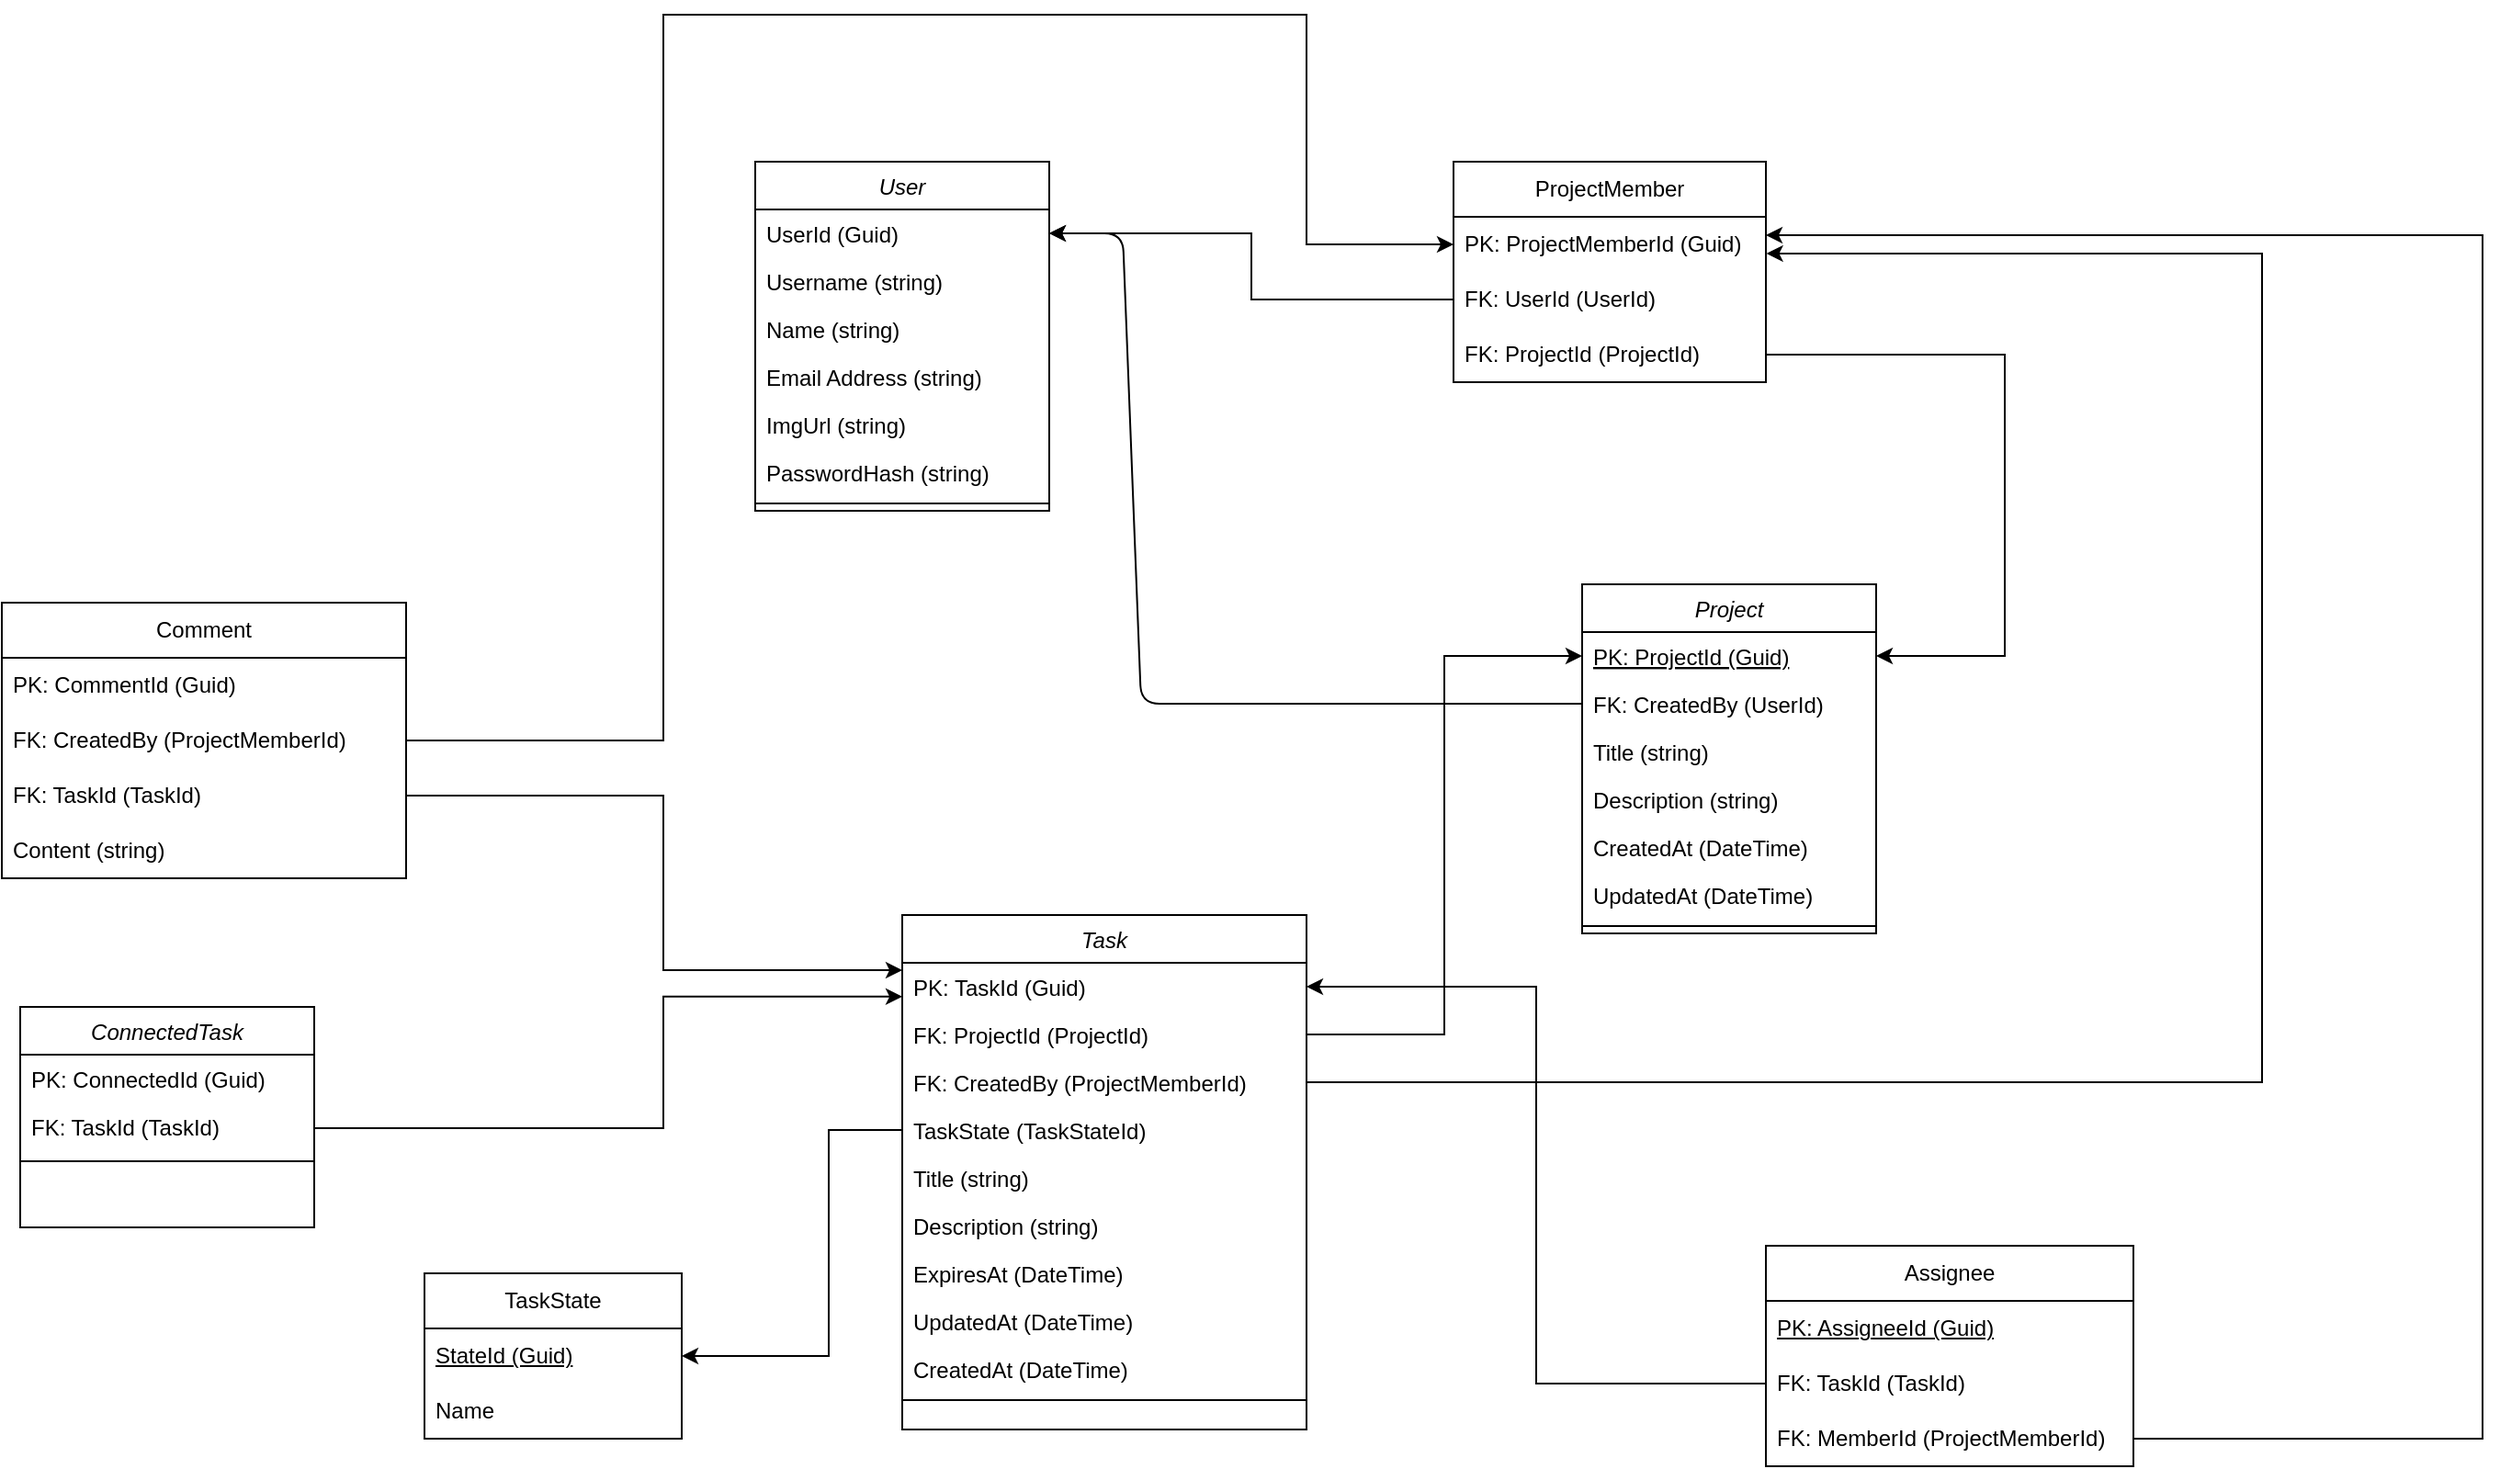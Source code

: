 <mxfile>
    <diagram id="C5RBs43oDa-KdzZeNtuy" name="Page-1">
        <mxGraphModel dx="919" dy="733" grid="1" gridSize="10" guides="1" tooltips="1" connect="1" arrows="1" fold="1" page="1" pageScale="1" pageWidth="827" pageHeight="1169" math="0" shadow="0">
            <root>
                <mxCell id="WIyWlLk6GJQsqaUBKTNV-0"/>
                <mxCell id="WIyWlLk6GJQsqaUBKTNV-1" parent="WIyWlLk6GJQsqaUBKTNV-0"/>
                <mxCell id="zkfFHV4jXpPFQw0GAbJ--0" value="User" style="swimlane;fontStyle=2;align=center;verticalAlign=top;childLayout=stackLayout;horizontal=1;startSize=26;horizontalStack=0;resizeParent=1;resizeLast=0;collapsible=1;marginBottom=0;rounded=0;shadow=0;strokeWidth=1;" parent="WIyWlLk6GJQsqaUBKTNV-1" vertex="1">
                    <mxGeometry x="490" y="190" width="160" height="190" as="geometry">
                        <mxRectangle x="230" y="140" width="160" height="26" as="alternateBounds"/>
                    </mxGeometry>
                </mxCell>
                <mxCell id="tAFzCg3SyGert5Uo2pXk-0" value="UserId (Guid)" style="text;align=left;verticalAlign=top;spacingLeft=4;spacingRight=4;overflow=hidden;rotatable=0;points=[[0,0.5],[1,0.5]];portConstraint=eastwest;" parent="zkfFHV4jXpPFQw0GAbJ--0" vertex="1">
                    <mxGeometry y="26" width="160" height="26" as="geometry"/>
                </mxCell>
                <mxCell id="tAFzCg3SyGert5Uo2pXk-1" value="Username (string)" style="text;align=left;verticalAlign=top;spacingLeft=4;spacingRight=4;overflow=hidden;rotatable=0;points=[[0,0.5],[1,0.5]];portConstraint=eastwest;" parent="zkfFHV4jXpPFQw0GAbJ--0" vertex="1">
                    <mxGeometry y="52" width="160" height="26" as="geometry"/>
                </mxCell>
                <mxCell id="zkfFHV4jXpPFQw0GAbJ--1" value="Name (string)" style="text;align=left;verticalAlign=top;spacingLeft=4;spacingRight=4;overflow=hidden;rotatable=0;points=[[0,0.5],[1,0.5]];portConstraint=eastwest;" parent="zkfFHV4jXpPFQw0GAbJ--0" vertex="1">
                    <mxGeometry y="78" width="160" height="26" as="geometry"/>
                </mxCell>
                <mxCell id="zkfFHV4jXpPFQw0GAbJ--3" value="Email Address (string)" style="text;align=left;verticalAlign=top;spacingLeft=4;spacingRight=4;overflow=hidden;rotatable=0;points=[[0,0.5],[1,0.5]];portConstraint=eastwest;rounded=0;shadow=0;html=0;" parent="zkfFHV4jXpPFQw0GAbJ--0" vertex="1">
                    <mxGeometry y="104" width="160" height="26" as="geometry"/>
                </mxCell>
                <mxCell id="4H5SRpMd692fheJzNYXY-16" value="ImgUrl (string)" style="text;align=left;verticalAlign=top;spacingLeft=4;spacingRight=4;overflow=hidden;rotatable=0;points=[[0,0.5],[1,0.5]];portConstraint=eastwest;rounded=0;shadow=0;html=0;" parent="zkfFHV4jXpPFQw0GAbJ--0" vertex="1">
                    <mxGeometry y="130" width="160" height="26" as="geometry"/>
                </mxCell>
                <mxCell id="tAFzCg3SyGert5Uo2pXk-33" value="PasswordHash (string)" style="text;align=left;verticalAlign=top;spacingLeft=4;spacingRight=4;overflow=hidden;rotatable=0;points=[[0,0.5],[1,0.5]];portConstraint=eastwest;rounded=0;shadow=0;html=0;" parent="zkfFHV4jXpPFQw0GAbJ--0" vertex="1">
                    <mxGeometry y="156" width="160" height="26" as="geometry"/>
                </mxCell>
                <mxCell id="zkfFHV4jXpPFQw0GAbJ--4" value="" style="line;html=1;strokeWidth=1;align=left;verticalAlign=middle;spacingTop=-1;spacingLeft=3;spacingRight=3;rotatable=0;labelPosition=right;points=[];portConstraint=eastwest;" parent="zkfFHV4jXpPFQw0GAbJ--0" vertex="1">
                    <mxGeometry y="182" width="160" height="8" as="geometry"/>
                </mxCell>
                <mxCell id="tAFzCg3SyGert5Uo2pXk-2" value="Project" style="swimlane;fontStyle=2;align=center;verticalAlign=top;childLayout=stackLayout;horizontal=1;startSize=26;horizontalStack=0;resizeParent=1;resizeLast=0;collapsible=1;marginBottom=0;rounded=0;shadow=0;strokeWidth=1;" parent="WIyWlLk6GJQsqaUBKTNV-1" vertex="1">
                    <mxGeometry x="940" y="420" width="160" height="190" as="geometry">
                        <mxRectangle x="230" y="140" width="160" height="26" as="alternateBounds"/>
                    </mxGeometry>
                </mxCell>
                <mxCell id="tAFzCg3SyGert5Uo2pXk-3" value="PK: ProjectId (Guid)" style="text;align=left;verticalAlign=top;spacingLeft=4;spacingRight=4;overflow=hidden;rotatable=0;points=[[0,0.5],[1,0.5]];portConstraint=eastwest;fontStyle=4" parent="tAFzCg3SyGert5Uo2pXk-2" vertex="1">
                    <mxGeometry y="26" width="160" height="26" as="geometry"/>
                </mxCell>
                <mxCell id="tAFzCg3SyGert5Uo2pXk-6" value="FK: CreatedBy (UserId)" style="text;align=left;verticalAlign=top;spacingLeft=4;spacingRight=4;overflow=hidden;rotatable=0;points=[[0,0.5],[1,0.5]];portConstraint=eastwest;rounded=0;shadow=0;html=0;" parent="tAFzCg3SyGert5Uo2pXk-2" vertex="1">
                    <mxGeometry y="52" width="160" height="26" as="geometry"/>
                </mxCell>
                <mxCell id="tAFzCg3SyGert5Uo2pXk-4" value="Title (string)" style="text;align=left;verticalAlign=top;spacingLeft=4;spacingRight=4;overflow=hidden;rotatable=0;points=[[0,0.5],[1,0.5]];portConstraint=eastwest;" parent="tAFzCg3SyGert5Uo2pXk-2" vertex="1">
                    <mxGeometry y="78" width="160" height="26" as="geometry"/>
                </mxCell>
                <mxCell id="tAFzCg3SyGert5Uo2pXk-21" value="Description (string)" style="text;align=left;verticalAlign=top;spacingLeft=4;spacingRight=4;overflow=hidden;rotatable=0;points=[[0,0.5],[1,0.5]];portConstraint=eastwest;" parent="tAFzCg3SyGert5Uo2pXk-2" vertex="1">
                    <mxGeometry y="104" width="160" height="26" as="geometry"/>
                </mxCell>
                <mxCell id="tAFzCg3SyGert5Uo2pXk-5" value="CreatedAt (DateTime)" style="text;align=left;verticalAlign=top;spacingLeft=4;spacingRight=4;overflow=hidden;rotatable=0;points=[[0,0.5],[1,0.5]];portConstraint=eastwest;" parent="tAFzCg3SyGert5Uo2pXk-2" vertex="1">
                    <mxGeometry y="130" width="160" height="26" as="geometry"/>
                </mxCell>
                <mxCell id="4H5SRpMd692fheJzNYXY-14" value="UpdatedAt (DateTime)" style="text;align=left;verticalAlign=top;spacingLeft=4;spacingRight=4;overflow=hidden;rotatable=0;points=[[0,0.5],[1,0.5]];portConstraint=eastwest;rounded=0;shadow=0;html=0;" parent="tAFzCg3SyGert5Uo2pXk-2" vertex="1">
                    <mxGeometry y="156" width="160" height="26" as="geometry"/>
                </mxCell>
                <mxCell id="tAFzCg3SyGert5Uo2pXk-8" value="" style="line;html=1;strokeWidth=1;align=left;verticalAlign=middle;spacingTop=-1;spacingLeft=3;spacingRight=3;rotatable=0;labelPosition=right;points=[];portConstraint=eastwest;" parent="tAFzCg3SyGert5Uo2pXk-2" vertex="1">
                    <mxGeometry y="182" width="160" height="8" as="geometry"/>
                </mxCell>
                <mxCell id="tAFzCg3SyGert5Uo2pXk-10" value="Task" style="swimlane;fontStyle=2;align=center;verticalAlign=top;childLayout=stackLayout;horizontal=1;startSize=26;horizontalStack=0;resizeParent=1;resizeLast=0;collapsible=1;marginBottom=0;rounded=0;shadow=0;strokeWidth=1;" parent="WIyWlLk6GJQsqaUBKTNV-1" vertex="1">
                    <mxGeometry x="570" y="600" width="220" height="280" as="geometry">
                        <mxRectangle x="230" y="140" width="160" height="26" as="alternateBounds"/>
                    </mxGeometry>
                </mxCell>
                <mxCell id="tAFzCg3SyGert5Uo2pXk-16" value="PK: TaskId (Guid)" style="text;align=left;verticalAlign=top;spacingLeft=4;spacingRight=4;overflow=hidden;rotatable=0;points=[[0,0.5],[1,0.5]];portConstraint=eastwest;rounded=0;shadow=0;html=0;" parent="tAFzCg3SyGert5Uo2pXk-10" vertex="1">
                    <mxGeometry y="26" width="220" height="26" as="geometry"/>
                </mxCell>
                <mxCell id="tAFzCg3SyGert5Uo2pXk-11" value="FK: ProjectId (ProjectId)" style="text;align=left;verticalAlign=top;spacingLeft=4;spacingRight=4;overflow=hidden;rotatable=0;points=[[0,0.5],[1,0.5]];portConstraint=eastwest;" parent="tAFzCg3SyGert5Uo2pXk-10" vertex="1">
                    <mxGeometry y="52" width="220" height="26" as="geometry"/>
                </mxCell>
                <mxCell id="tAFzCg3SyGert5Uo2pXk-12" value="FK: CreatedBy (ProjectMemberId)" style="text;align=left;verticalAlign=top;spacingLeft=4;spacingRight=4;overflow=hidden;rotatable=0;points=[[0,0.5],[1,0.5]];portConstraint=eastwest;rounded=0;shadow=0;html=0;" parent="tAFzCg3SyGert5Uo2pXk-10" vertex="1">
                    <mxGeometry y="78" width="220" height="26" as="geometry"/>
                </mxCell>
                <mxCell id="4H5SRpMd692fheJzNYXY-7" value="TaskState (TaskStateId)" style="text;align=left;verticalAlign=top;spacingLeft=4;spacingRight=4;overflow=hidden;rotatable=0;points=[[0,0.5],[1,0.5]];portConstraint=eastwest;" parent="tAFzCg3SyGert5Uo2pXk-10" vertex="1">
                    <mxGeometry y="104" width="220" height="26" as="geometry"/>
                </mxCell>
                <mxCell id="tAFzCg3SyGert5Uo2pXk-13" value="Title (string)" style="text;align=left;verticalAlign=top;spacingLeft=4;spacingRight=4;overflow=hidden;rotatable=0;points=[[0,0.5],[1,0.5]];portConstraint=eastwest;" parent="tAFzCg3SyGert5Uo2pXk-10" vertex="1">
                    <mxGeometry y="130" width="220" height="26" as="geometry"/>
                </mxCell>
                <mxCell id="tAFzCg3SyGert5Uo2pXk-14" value="Description (string)" style="text;align=left;verticalAlign=top;spacingLeft=4;spacingRight=4;overflow=hidden;rotatable=0;points=[[0,0.5],[1,0.5]];portConstraint=eastwest;" parent="tAFzCg3SyGert5Uo2pXk-10" vertex="1">
                    <mxGeometry y="156" width="220" height="26" as="geometry"/>
                </mxCell>
                <mxCell id="4H5SRpMd692fheJzNYXY-0" value="ExpiresAt (DateTime)" style="text;align=left;verticalAlign=top;spacingLeft=4;spacingRight=4;overflow=hidden;rotatable=0;points=[[0,0.5],[1,0.5]];portConstraint=eastwest;rounded=0;shadow=0;html=0;" parent="tAFzCg3SyGert5Uo2pXk-10" vertex="1">
                    <mxGeometry y="182" width="220" height="26" as="geometry"/>
                </mxCell>
                <mxCell id="4H5SRpMd692fheJzNYXY-17" value="UpdatedAt (DateTime)" style="text;align=left;verticalAlign=top;spacingLeft=4;spacingRight=4;overflow=hidden;rotatable=0;points=[[0,0.5],[1,0.5]];portConstraint=eastwest;rounded=0;shadow=0;html=0;" parent="tAFzCg3SyGert5Uo2pXk-10" vertex="1">
                    <mxGeometry y="208" width="220" height="26" as="geometry"/>
                </mxCell>
                <mxCell id="tAFzCg3SyGert5Uo2pXk-19" value="CreatedAt (DateTime)" style="text;align=left;verticalAlign=top;spacingLeft=4;spacingRight=4;overflow=hidden;rotatable=0;points=[[0,0.5],[1,0.5]];portConstraint=eastwest;rounded=0;shadow=0;html=0;" parent="tAFzCg3SyGert5Uo2pXk-10" vertex="1">
                    <mxGeometry y="234" width="220" height="26" as="geometry"/>
                </mxCell>
                <mxCell id="tAFzCg3SyGert5Uo2pXk-15" value="" style="line;html=1;strokeWidth=1;align=left;verticalAlign=middle;spacingTop=-1;spacingLeft=3;spacingRight=3;rotatable=0;labelPosition=right;points=[];portConstraint=eastwest;" parent="tAFzCg3SyGert5Uo2pXk-10" vertex="1">
                    <mxGeometry y="260" width="220" height="8" as="geometry"/>
                </mxCell>
                <mxCell id="tAFzCg3SyGert5Uo2pXk-28" value="Comment" style="swimlane;fontStyle=0;childLayout=stackLayout;horizontal=1;startSize=30;horizontalStack=0;resizeParent=1;resizeParentMax=0;resizeLast=0;collapsible=1;marginBottom=0;whiteSpace=wrap;html=1;" parent="WIyWlLk6GJQsqaUBKTNV-1" vertex="1">
                    <mxGeometry x="80" y="430" width="220" height="150" as="geometry"/>
                </mxCell>
                <mxCell id="tAFzCg3SyGert5Uo2pXk-29" value="PK: CommentId (Guid)" style="text;strokeColor=none;fillColor=none;align=left;verticalAlign=middle;spacingLeft=4;spacingRight=4;overflow=hidden;points=[[0,0.5],[1,0.5]];portConstraint=eastwest;rotatable=0;whiteSpace=wrap;html=1;" parent="tAFzCg3SyGert5Uo2pXk-28" vertex="1">
                    <mxGeometry y="30" width="220" height="30" as="geometry"/>
                </mxCell>
                <mxCell id="tAFzCg3SyGert5Uo2pXk-31" value="FK: CreatedBy (ProjectMemberId)" style="text;strokeColor=none;fillColor=none;align=left;verticalAlign=middle;spacingLeft=4;spacingRight=4;overflow=hidden;points=[[0,0.5],[1,0.5]];portConstraint=eastwest;rotatable=0;whiteSpace=wrap;html=1;" parent="tAFzCg3SyGert5Uo2pXk-28" vertex="1">
                    <mxGeometry y="60" width="220" height="30" as="geometry"/>
                </mxCell>
                <mxCell id="tAFzCg3SyGert5Uo2pXk-32" value="FK: TaskId (TaskId)" style="text;strokeColor=none;fillColor=none;align=left;verticalAlign=middle;spacingLeft=4;spacingRight=4;overflow=hidden;points=[[0,0.5],[1,0.5]];portConstraint=eastwest;rotatable=0;whiteSpace=wrap;html=1;" parent="tAFzCg3SyGert5Uo2pXk-28" vertex="1">
                    <mxGeometry y="90" width="220" height="30" as="geometry"/>
                </mxCell>
                <mxCell id="tAFzCg3SyGert5Uo2pXk-30" value="Content (string)" style="text;strokeColor=none;fillColor=none;align=left;verticalAlign=middle;spacingLeft=4;spacingRight=4;overflow=hidden;points=[[0,0.5],[1,0.5]];portConstraint=eastwest;rotatable=0;whiteSpace=wrap;html=1;" parent="tAFzCg3SyGert5Uo2pXk-28" vertex="1">
                    <mxGeometry y="120" width="220" height="30" as="geometry"/>
                </mxCell>
                <mxCell id="tAFzCg3SyGert5Uo2pXk-36" value="ProjectMember" style="swimlane;fontStyle=0;childLayout=stackLayout;horizontal=1;startSize=30;horizontalStack=0;resizeParent=1;resizeParentMax=0;resizeLast=0;collapsible=1;marginBottom=0;whiteSpace=wrap;html=1;" parent="WIyWlLk6GJQsqaUBKTNV-1" vertex="1">
                    <mxGeometry x="870" y="190" width="170" height="120" as="geometry"/>
                </mxCell>
                <mxCell id="tAFzCg3SyGert5Uo2pXk-37" value="PK: ProjectMemberId (Guid)" style="text;strokeColor=none;fillColor=none;align=left;verticalAlign=middle;spacingLeft=4;spacingRight=4;overflow=hidden;points=[[0,0.5],[1,0.5]];portConstraint=eastwest;rotatable=0;whiteSpace=wrap;html=1;" parent="tAFzCg3SyGert5Uo2pXk-36" vertex="1">
                    <mxGeometry y="30" width="170" height="30" as="geometry"/>
                </mxCell>
                <mxCell id="tAFzCg3SyGert5Uo2pXk-59" value="FK: UserId (UserId)" style="text;strokeColor=none;fillColor=none;align=left;verticalAlign=middle;spacingLeft=4;spacingRight=4;overflow=hidden;points=[[0,0.5],[1,0.5]];portConstraint=eastwest;rotatable=0;whiteSpace=wrap;html=1;" parent="tAFzCg3SyGert5Uo2pXk-36" vertex="1">
                    <mxGeometry y="60" width="170" height="30" as="geometry"/>
                </mxCell>
                <mxCell id="tAFzCg3SyGert5Uo2pXk-38" value="FK: ProjectId (ProjectId)" style="text;strokeColor=none;fillColor=none;align=left;verticalAlign=middle;spacingLeft=4;spacingRight=4;overflow=hidden;points=[[0,0.5],[1,0.5]];portConstraint=eastwest;rotatable=0;whiteSpace=wrap;html=1;" parent="tAFzCg3SyGert5Uo2pXk-36" vertex="1">
                    <mxGeometry y="90" width="170" height="30" as="geometry"/>
                </mxCell>
                <mxCell id="oheZdHdnpXRGb6486oji-0" value="ConnectedTask" style="swimlane;fontStyle=2;align=center;verticalAlign=top;childLayout=stackLayout;horizontal=1;startSize=26;horizontalStack=0;resizeParent=1;resizeLast=0;collapsible=1;marginBottom=0;rounded=0;shadow=0;strokeWidth=1;" parent="WIyWlLk6GJQsqaUBKTNV-1" vertex="1">
                    <mxGeometry x="90" y="650" width="160" height="120" as="geometry">
                        <mxRectangle x="230" y="140" width="160" height="26" as="alternateBounds"/>
                    </mxGeometry>
                </mxCell>
                <mxCell id="oheZdHdnpXRGb6486oji-1" value="PK: ConnectedId (Guid)" style="text;align=left;verticalAlign=top;spacingLeft=4;spacingRight=4;overflow=hidden;rotatable=0;points=[[0,0.5],[1,0.5]];portConstraint=eastwest;rounded=0;shadow=0;html=0;" parent="oheZdHdnpXRGb6486oji-0" vertex="1">
                    <mxGeometry y="26" width="160" height="26" as="geometry"/>
                </mxCell>
                <mxCell id="oheZdHdnpXRGb6486oji-8" value="FK: TaskId (TaskId)" style="text;align=left;verticalAlign=top;spacingLeft=4;spacingRight=4;overflow=hidden;rotatable=0;points=[[0,0.5],[1,0.5]];portConstraint=eastwest;rounded=0;shadow=0;html=0;" parent="oheZdHdnpXRGb6486oji-0" vertex="1">
                    <mxGeometry y="52" width="160" height="28" as="geometry"/>
                </mxCell>
                <mxCell id="oheZdHdnpXRGb6486oji-9" value="" style="line;html=1;strokeWidth=1;align=left;verticalAlign=middle;spacingTop=-1;spacingLeft=3;spacingRight=3;rotatable=0;labelPosition=right;points=[];portConstraint=eastwest;" parent="oheZdHdnpXRGb6486oji-0" vertex="1">
                    <mxGeometry y="80" width="160" height="8" as="geometry"/>
                </mxCell>
                <mxCell id="oheZdHdnpXRGb6486oji-12" style="edgeStyle=orthogonalEdgeStyle;rounded=0;orthogonalLoop=1;jettySize=auto;html=1;entryX=0;entryY=0.709;entryDx=0;entryDy=0;entryPerimeter=0;" parent="WIyWlLk6GJQsqaUBKTNV-1" source="oheZdHdnpXRGb6486oji-8" target="tAFzCg3SyGert5Uo2pXk-16" edge="1">
                    <mxGeometry relative="1" as="geometry">
                        <mxPoint x="570" y="650" as="targetPoint"/>
                        <Array as="points">
                            <mxPoint x="440" y="716"/>
                            <mxPoint x="440" y="644"/>
                        </Array>
                    </mxGeometry>
                </mxCell>
                <mxCell id="oheZdHdnpXRGb6486oji-14" style="edgeStyle=orthogonalEdgeStyle;rounded=0;orthogonalLoop=1;jettySize=auto;html=1;" parent="WIyWlLk6GJQsqaUBKTNV-1" source="tAFzCg3SyGert5Uo2pXk-32" edge="1">
                    <mxGeometry relative="1" as="geometry">
                        <mxPoint x="570" y="630" as="targetPoint"/>
                        <Array as="points">
                            <mxPoint x="440" y="535"/>
                            <mxPoint x="440" y="630"/>
                        </Array>
                    </mxGeometry>
                </mxCell>
                <mxCell id="oheZdHdnpXRGb6486oji-15" style="edgeStyle=orthogonalEdgeStyle;rounded=0;orthogonalLoop=1;jettySize=auto;html=1;entryX=0;entryY=0.5;entryDx=0;entryDy=0;" parent="WIyWlLk6GJQsqaUBKTNV-1" source="tAFzCg3SyGert5Uo2pXk-11" target="tAFzCg3SyGert5Uo2pXk-3" edge="1">
                    <mxGeometry relative="1" as="geometry"/>
                </mxCell>
                <mxCell id="oheZdHdnpXRGb6486oji-17" style="edgeStyle=orthogonalEdgeStyle;rounded=0;orthogonalLoop=1;jettySize=auto;html=1;entryX=1;entryY=0.5;entryDx=0;entryDy=0;" parent="WIyWlLk6GJQsqaUBKTNV-1" source="tAFzCg3SyGert5Uo2pXk-59" target="tAFzCg3SyGert5Uo2pXk-0" edge="1">
                    <mxGeometry relative="1" as="geometry"/>
                </mxCell>
                <mxCell id="oheZdHdnpXRGb6486oji-18" style="edgeStyle=orthogonalEdgeStyle;rounded=0;orthogonalLoop=1;jettySize=auto;html=1;entryX=1;entryY=0.5;entryDx=0;entryDy=0;exitX=1;exitY=0.5;exitDx=0;exitDy=0;" parent="WIyWlLk6GJQsqaUBKTNV-1" source="tAFzCg3SyGert5Uo2pXk-38" target="tAFzCg3SyGert5Uo2pXk-3" edge="1">
                    <mxGeometry relative="1" as="geometry">
                        <Array as="points">
                            <mxPoint x="1170" y="295"/>
                            <mxPoint x="1170" y="459"/>
                        </Array>
                    </mxGeometry>
                </mxCell>
                <mxCell id="oheZdHdnpXRGb6486oji-19" value="Assignee" style="swimlane;fontStyle=0;childLayout=stackLayout;horizontal=1;startSize=30;horizontalStack=0;resizeParent=1;resizeParentMax=0;resizeLast=0;collapsible=1;marginBottom=0;whiteSpace=wrap;html=1;" parent="WIyWlLk6GJQsqaUBKTNV-1" vertex="1">
                    <mxGeometry x="1040" y="780" width="200" height="120" as="geometry"/>
                </mxCell>
                <mxCell id="oheZdHdnpXRGb6486oji-20" value="&lt;u&gt;PK: AssigneeId (Guid)&lt;/u&gt;" style="text;strokeColor=none;fillColor=none;align=left;verticalAlign=middle;spacingLeft=4;spacingRight=4;overflow=hidden;points=[[0,0.5],[1,0.5]];portConstraint=eastwest;rotatable=0;whiteSpace=wrap;html=1;" parent="oheZdHdnpXRGb6486oji-19" vertex="1">
                    <mxGeometry y="30" width="200" height="30" as="geometry"/>
                </mxCell>
                <mxCell id="oheZdHdnpXRGb6486oji-21" value="FK: TaskId (TaskId)" style="text;strokeColor=none;fillColor=none;align=left;verticalAlign=middle;spacingLeft=4;spacingRight=4;overflow=hidden;points=[[0,0.5],[1,0.5]];portConstraint=eastwest;rotatable=0;whiteSpace=wrap;html=1;" parent="oheZdHdnpXRGb6486oji-19" vertex="1">
                    <mxGeometry y="60" width="200" height="30" as="geometry"/>
                </mxCell>
                <mxCell id="oheZdHdnpXRGb6486oji-22" value="FK: MemberId (ProjectMemberId)" style="text;strokeColor=none;fillColor=none;align=left;verticalAlign=middle;spacingLeft=4;spacingRight=4;overflow=hidden;points=[[0,0.5],[1,0.5]];portConstraint=eastwest;rotatable=0;whiteSpace=wrap;html=1;" parent="oheZdHdnpXRGb6486oji-19" vertex="1">
                    <mxGeometry y="90" width="200" height="30" as="geometry"/>
                </mxCell>
                <mxCell id="oheZdHdnpXRGb6486oji-27" style="edgeStyle=orthogonalEdgeStyle;rounded=0;orthogonalLoop=1;jettySize=auto;html=1;exitX=1;exitY=0.5;exitDx=0;exitDy=0;" parent="WIyWlLk6GJQsqaUBKTNV-1" source="oheZdHdnpXRGb6486oji-22" edge="1">
                    <mxGeometry relative="1" as="geometry">
                        <Array as="points">
                            <mxPoint x="1430" y="885"/>
                            <mxPoint x="1430" y="230"/>
                            <mxPoint x="1040" y="230"/>
                        </Array>
                        <mxPoint x="1040" y="230" as="targetPoint"/>
                    </mxGeometry>
                </mxCell>
                <mxCell id="4H5SRpMd692fheJzNYXY-2" value="TaskState" style="swimlane;fontStyle=0;childLayout=stackLayout;horizontal=1;startSize=30;horizontalStack=0;resizeParent=1;resizeParentMax=0;resizeLast=0;collapsible=1;marginBottom=0;whiteSpace=wrap;html=1;" parent="WIyWlLk6GJQsqaUBKTNV-1" vertex="1">
                    <mxGeometry x="310" y="795" width="140" height="90" as="geometry"/>
                </mxCell>
                <mxCell id="4H5SRpMd692fheJzNYXY-3" value="&lt;u&gt;StateId (Guid)&lt;/u&gt;" style="text;strokeColor=none;fillColor=none;align=left;verticalAlign=middle;spacingLeft=4;spacingRight=4;overflow=hidden;points=[[0,0.5],[1,0.5]];portConstraint=eastwest;rotatable=0;whiteSpace=wrap;html=1;" parent="4H5SRpMd692fheJzNYXY-2" vertex="1">
                    <mxGeometry y="30" width="140" height="30" as="geometry"/>
                </mxCell>
                <mxCell id="4H5SRpMd692fheJzNYXY-4" value="Name" style="text;strokeColor=none;fillColor=none;align=left;verticalAlign=middle;spacingLeft=4;spacingRight=4;overflow=hidden;points=[[0,0.5],[1,0.5]];portConstraint=eastwest;rotatable=0;whiteSpace=wrap;html=1;" parent="4H5SRpMd692fheJzNYXY-2" vertex="1">
                    <mxGeometry y="60" width="140" height="30" as="geometry"/>
                </mxCell>
                <mxCell id="4H5SRpMd692fheJzNYXY-9" style="edgeStyle=orthogonalEdgeStyle;rounded=0;orthogonalLoop=1;jettySize=auto;html=1;entryX=1;entryY=0.5;entryDx=0;entryDy=0;exitX=0;exitY=0.5;exitDx=0;exitDy=0;" parent="WIyWlLk6GJQsqaUBKTNV-1" source="oheZdHdnpXRGb6486oji-21" target="tAFzCg3SyGert5Uo2pXk-16" edge="1">
                    <mxGeometry relative="1" as="geometry"/>
                </mxCell>
                <mxCell id="4H5SRpMd692fheJzNYXY-13" style="edgeStyle=orthogonalEdgeStyle;rounded=0;orthogonalLoop=1;jettySize=auto;html=1;entryX=1;entryY=0.5;entryDx=0;entryDy=0;exitX=0;exitY=0.5;exitDx=0;exitDy=0;" parent="WIyWlLk6GJQsqaUBKTNV-1" source="4H5SRpMd692fheJzNYXY-7" target="4H5SRpMd692fheJzNYXY-3" edge="1">
                    <mxGeometry relative="1" as="geometry">
                        <Array as="points">
                            <mxPoint x="530" y="717"/>
                            <mxPoint x="530" y="840"/>
                        </Array>
                    </mxGeometry>
                </mxCell>
                <mxCell id="4H5SRpMd692fheJzNYXY-19" style="edgeStyle=orthogonalEdgeStyle;rounded=0;orthogonalLoop=1;jettySize=auto;html=1;entryX=1.002;entryY=0.651;entryDx=0;entryDy=0;entryPerimeter=0;" parent="WIyWlLk6GJQsqaUBKTNV-1" source="tAFzCg3SyGert5Uo2pXk-12" target="tAFzCg3SyGert5Uo2pXk-37" edge="1">
                    <mxGeometry relative="1" as="geometry">
                        <Array as="points">
                            <mxPoint x="1310" y="691"/>
                            <mxPoint x="1310" y="240"/>
                            <mxPoint x="1040" y="240"/>
                        </Array>
                    </mxGeometry>
                </mxCell>
                <mxCell id="4H5SRpMd692fheJzNYXY-22" style="edgeStyle=orthogonalEdgeStyle;rounded=0;orthogonalLoop=1;jettySize=auto;html=1;entryX=0;entryY=0.5;entryDx=0;entryDy=0;" parent="WIyWlLk6GJQsqaUBKTNV-1" source="tAFzCg3SyGert5Uo2pXk-31" target="tAFzCg3SyGert5Uo2pXk-37" edge="1">
                    <mxGeometry relative="1" as="geometry">
                        <Array as="points">
                            <mxPoint x="440" y="505"/>
                            <mxPoint x="440" y="110"/>
                            <mxPoint x="790" y="110"/>
                            <mxPoint x="790" y="235"/>
                        </Array>
                    </mxGeometry>
                </mxCell>
                <mxCell id="0" style="edgeStyle=none;html=1;entryX=1;entryY=0.5;entryDx=0;entryDy=0;exitX=0;exitY=0.5;exitDx=0;exitDy=0;" edge="1" parent="WIyWlLk6GJQsqaUBKTNV-1" source="tAFzCg3SyGert5Uo2pXk-6" target="tAFzCg3SyGert5Uo2pXk-0">
                    <mxGeometry relative="1" as="geometry">
                        <Array as="points">
                            <mxPoint x="700" y="485"/>
                            <mxPoint x="690" y="229"/>
                        </Array>
                    </mxGeometry>
                </mxCell>
            </root>
        </mxGraphModel>
    </diagram>
</mxfile>